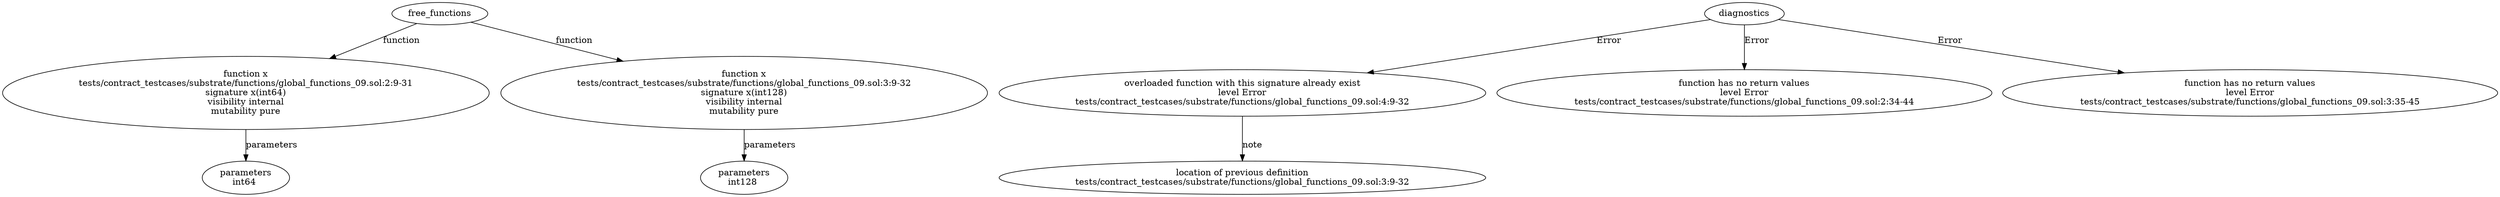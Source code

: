 strict digraph "tests/contract_testcases/substrate/functions/global_functions_09.sol" {
	x [label="function x\ntests/contract_testcases/substrate/functions/global_functions_09.sol:2:9-31\nsignature x(int64)\nvisibility internal\nmutability pure"]
	parameters [label="parameters\nint64 "]
	x_3 [label="function x\ntests/contract_testcases/substrate/functions/global_functions_09.sol:3:9-32\nsignature x(int128)\nvisibility internal\nmutability pure"]
	parameters_4 [label="parameters\nint128 "]
	diagnostic [label="overloaded function with this signature already exist\nlevel Error\ntests/contract_testcases/substrate/functions/global_functions_09.sol:4:9-32"]
	note [label="location of previous definition\ntests/contract_testcases/substrate/functions/global_functions_09.sol:3:9-32"]
	diagnostic_9 [label="function has no return values\nlevel Error\ntests/contract_testcases/substrate/functions/global_functions_09.sol:2:34-44"]
	diagnostic_10 [label="function has no return values\nlevel Error\ntests/contract_testcases/substrate/functions/global_functions_09.sol:3:35-45"]
	free_functions -> x [label="function"]
	x -> parameters [label="parameters"]
	free_functions -> x_3 [label="function"]
	x_3 -> parameters_4 [label="parameters"]
	diagnostics -> diagnostic [label="Error"]
	diagnostic -> note [label="note"]
	diagnostics -> diagnostic_9 [label="Error"]
	diagnostics -> diagnostic_10 [label="Error"]
}
